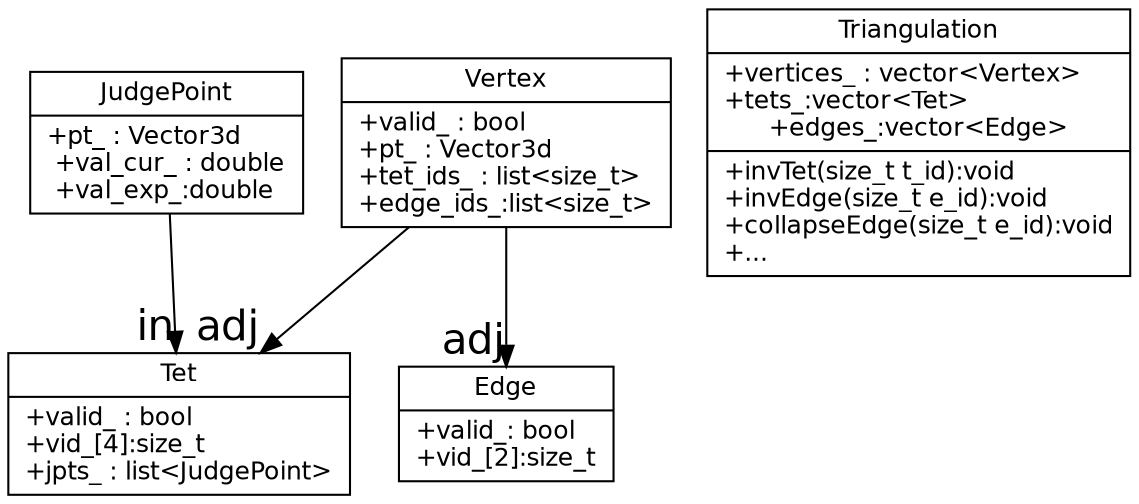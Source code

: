 digraph G {
        fontname = "Bitstream Vera Sans"
        fontsize = 12

        node [
                fontname = "Bitstream Vera Sans"
                fontsize = 12
                shape = "record"
        ]

        ZSW_Vertex [
                label = "{Vertex|+valid_ : bool\l+pt_ : Vector3d\l+tet_ids_ : list\<size_t\>\l+edge_ids_:list\<size_t\>\l}"
        ]

        ZSW_JudgePoint[
                label = "{JudgePoint|+pt_ : Vector3d\l +val_cur_ : double\l +val_exp_:double\l}"
        ]

        ZSW_Tet [
            label = "{Tet |+valid_ : bool\l+vid_[4]:size_t\l+jpts_ : list\<JudgePoint\>\l}"
        ]

        ZSW_Edge [
             label = "{Edge|+valid_: bool\l+vid_[2]:size_t\l}"
        ]

        ZSW_Triangulation[
                label = "{Triangulation|+vertices_ : vector\<Vertex\>\l+tets_:vector\<Tet\>\l+edges_:vector\<Edge\>|+invTet(size_t t_id):void\l+invEdge(size_t e_id):void\l+collapseEdge(size_t e_id):void\l+...\l}"
        ]

        edge [
                fontname = "Bitstream Vera Sans"
                fontsize = 20
                headlabel = "adj"
                taillabel = ""
        ]

        ZSW_Vertex -> ZSW_Tet
        ZSW_Vertex -> ZSW_Edge

        edge [
                fontname = "Bitstream Vera Sans"
                fontsize = 20
                headlabel = "in"
                taillabel = ""
        ]

        ZSW_JudgePoint -> ZSW_Tet
}